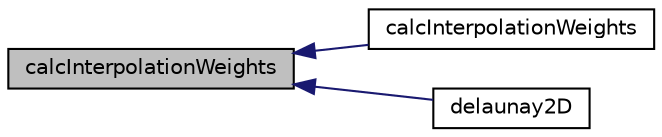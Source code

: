 digraph "calcInterpolationWeights"
{
  bgcolor="transparent";
  edge [fontname="Helvetica",fontsize="10",labelfontname="Helvetica",labelfontsize="10"];
  node [fontname="Helvetica",fontsize="10",shape=record];
  rankdir="LR";
  Node1 [label="calcInterpolationWeights",height=0.2,width=0.4,color="black", fillcolor="grey75", style="filled", fontcolor="black"];
  Node1 -> Node2 [dir="back",color="midnightblue",fontsize="10",style="solid",fontname="Helvetica"];
  Node2 [label="calcInterpolationWeights",height=0.2,width=0.4,color="black",URL="$a02693.html#ade9d956c25580111acb203715d242ca3"];
  Node1 -> Node3 [dir="back",color="midnightblue",fontsize="10",style="solid",fontname="Helvetica"];
  Node3 [label="delaunay2D",height=0.2,width=0.4,color="black",URL="$a02693.html#afd133ce6c8aa4cd545126660df20989b",tooltip="Do unconstrained Delaunay of points. Returns triSurface with 3D. "];
}
